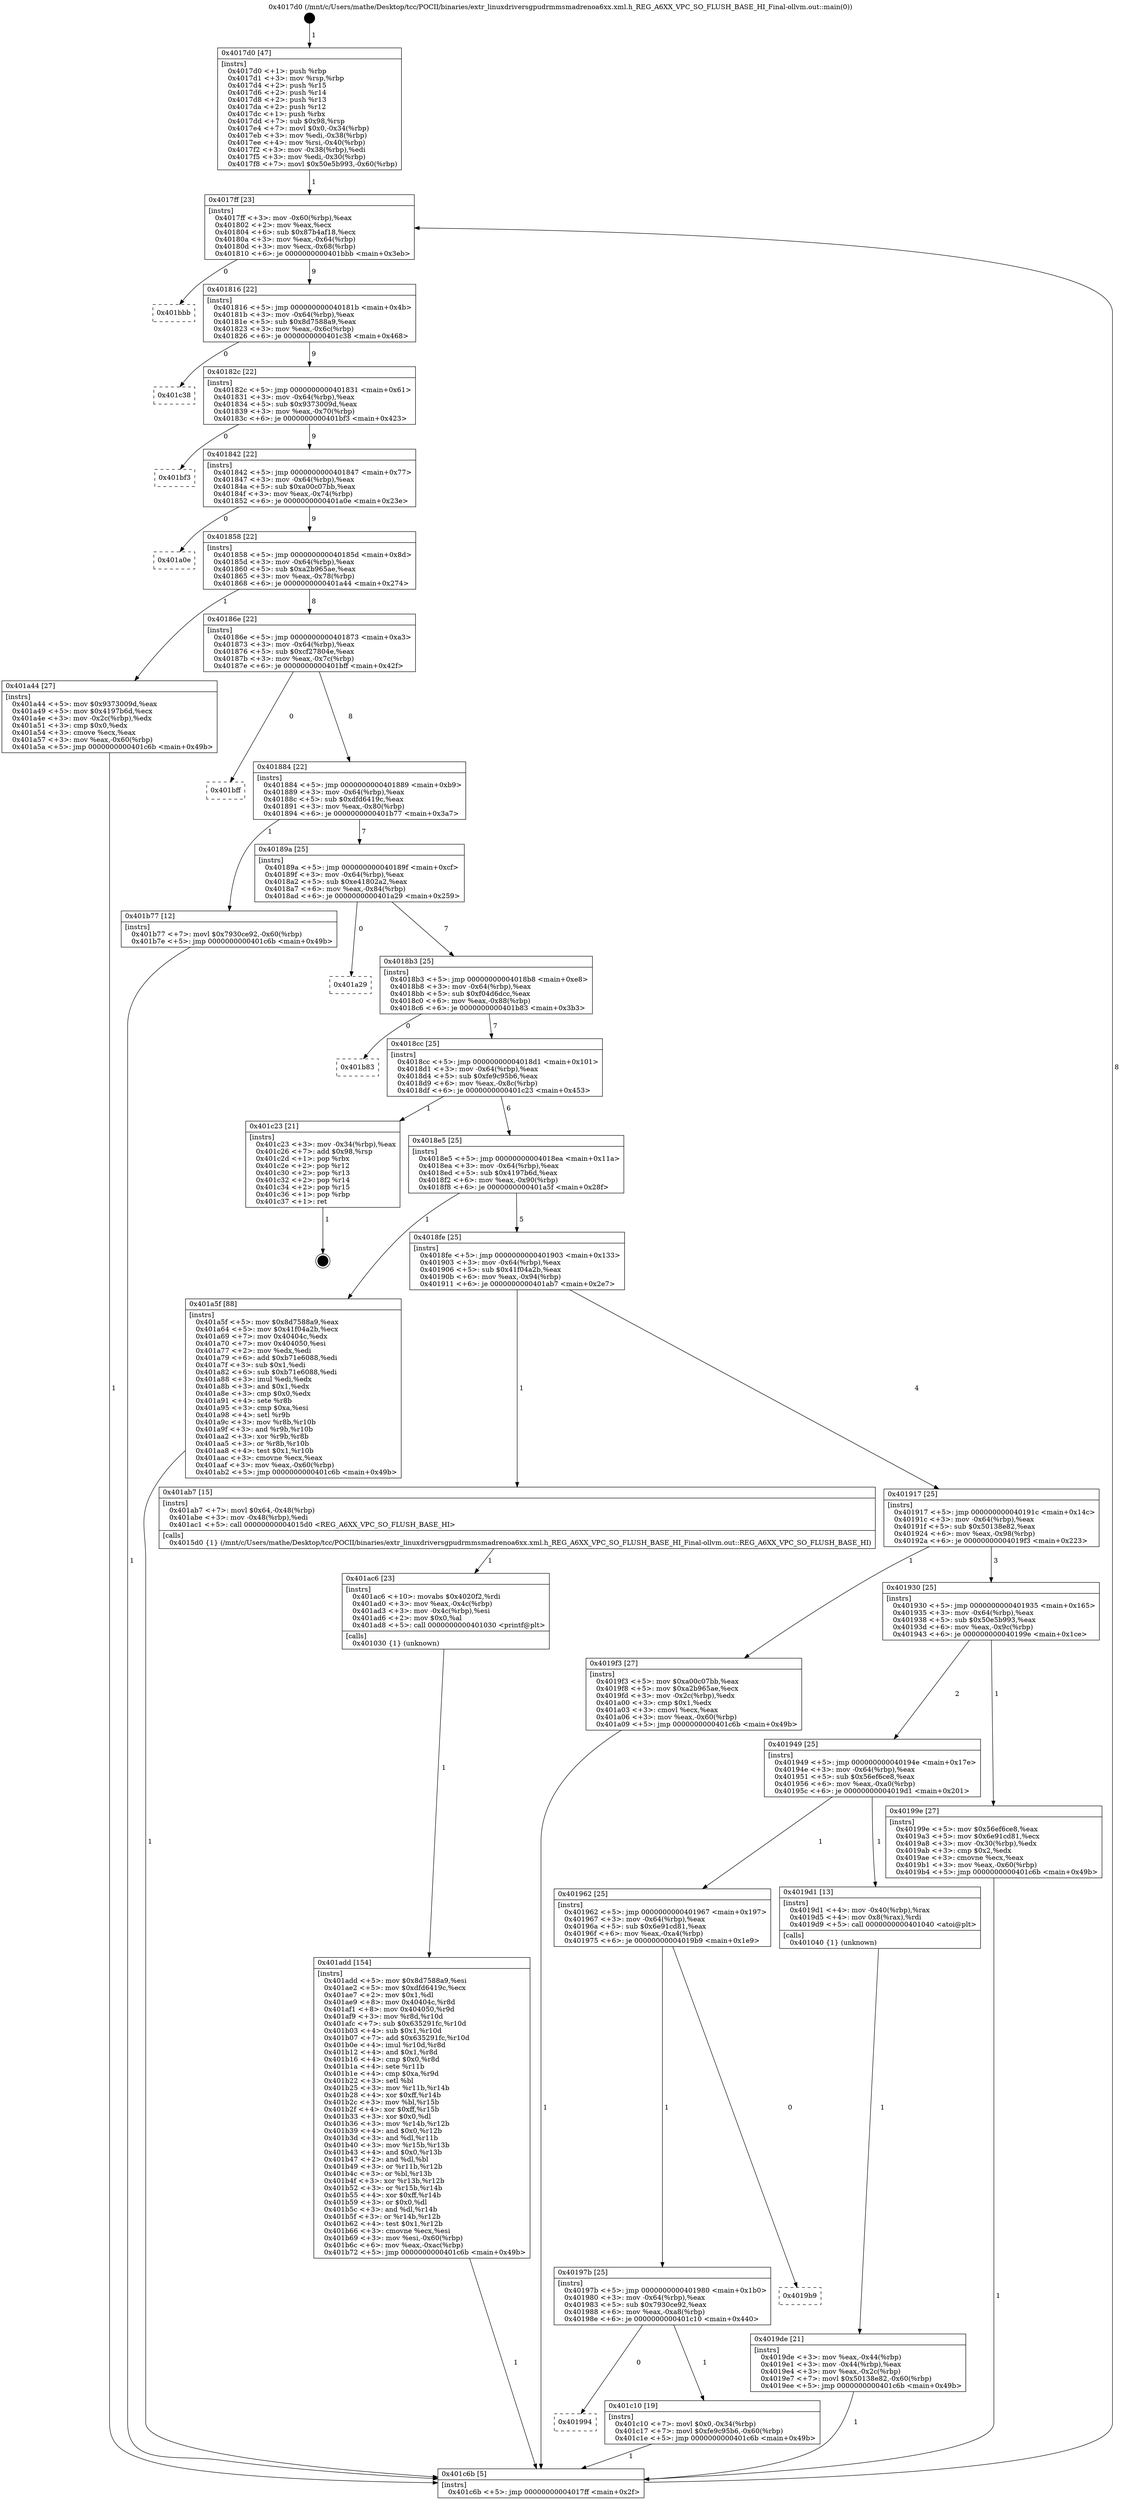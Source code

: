 digraph "0x4017d0" {
  label = "0x4017d0 (/mnt/c/Users/mathe/Desktop/tcc/POCII/binaries/extr_linuxdriversgpudrmmsmadrenoa6xx.xml.h_REG_A6XX_VPC_SO_FLUSH_BASE_HI_Final-ollvm.out::main(0))"
  labelloc = "t"
  node[shape=record]

  Entry [label="",width=0.3,height=0.3,shape=circle,fillcolor=black,style=filled]
  "0x4017ff" [label="{
     0x4017ff [23]\l
     | [instrs]\l
     &nbsp;&nbsp;0x4017ff \<+3\>: mov -0x60(%rbp),%eax\l
     &nbsp;&nbsp;0x401802 \<+2\>: mov %eax,%ecx\l
     &nbsp;&nbsp;0x401804 \<+6\>: sub $0x87b4af18,%ecx\l
     &nbsp;&nbsp;0x40180a \<+3\>: mov %eax,-0x64(%rbp)\l
     &nbsp;&nbsp;0x40180d \<+3\>: mov %ecx,-0x68(%rbp)\l
     &nbsp;&nbsp;0x401810 \<+6\>: je 0000000000401bbb \<main+0x3eb\>\l
  }"]
  "0x401bbb" [label="{
     0x401bbb\l
  }", style=dashed]
  "0x401816" [label="{
     0x401816 [22]\l
     | [instrs]\l
     &nbsp;&nbsp;0x401816 \<+5\>: jmp 000000000040181b \<main+0x4b\>\l
     &nbsp;&nbsp;0x40181b \<+3\>: mov -0x64(%rbp),%eax\l
     &nbsp;&nbsp;0x40181e \<+5\>: sub $0x8d7588a9,%eax\l
     &nbsp;&nbsp;0x401823 \<+3\>: mov %eax,-0x6c(%rbp)\l
     &nbsp;&nbsp;0x401826 \<+6\>: je 0000000000401c38 \<main+0x468\>\l
  }"]
  Exit [label="",width=0.3,height=0.3,shape=circle,fillcolor=black,style=filled,peripheries=2]
  "0x401c38" [label="{
     0x401c38\l
  }", style=dashed]
  "0x40182c" [label="{
     0x40182c [22]\l
     | [instrs]\l
     &nbsp;&nbsp;0x40182c \<+5\>: jmp 0000000000401831 \<main+0x61\>\l
     &nbsp;&nbsp;0x401831 \<+3\>: mov -0x64(%rbp),%eax\l
     &nbsp;&nbsp;0x401834 \<+5\>: sub $0x9373009d,%eax\l
     &nbsp;&nbsp;0x401839 \<+3\>: mov %eax,-0x70(%rbp)\l
     &nbsp;&nbsp;0x40183c \<+6\>: je 0000000000401bf3 \<main+0x423\>\l
  }"]
  "0x401994" [label="{
     0x401994\l
  }", style=dashed]
  "0x401bf3" [label="{
     0x401bf3\l
  }", style=dashed]
  "0x401842" [label="{
     0x401842 [22]\l
     | [instrs]\l
     &nbsp;&nbsp;0x401842 \<+5\>: jmp 0000000000401847 \<main+0x77\>\l
     &nbsp;&nbsp;0x401847 \<+3\>: mov -0x64(%rbp),%eax\l
     &nbsp;&nbsp;0x40184a \<+5\>: sub $0xa00c07bb,%eax\l
     &nbsp;&nbsp;0x40184f \<+3\>: mov %eax,-0x74(%rbp)\l
     &nbsp;&nbsp;0x401852 \<+6\>: je 0000000000401a0e \<main+0x23e\>\l
  }"]
  "0x401c10" [label="{
     0x401c10 [19]\l
     | [instrs]\l
     &nbsp;&nbsp;0x401c10 \<+7\>: movl $0x0,-0x34(%rbp)\l
     &nbsp;&nbsp;0x401c17 \<+7\>: movl $0xfe9c95b6,-0x60(%rbp)\l
     &nbsp;&nbsp;0x401c1e \<+5\>: jmp 0000000000401c6b \<main+0x49b\>\l
  }"]
  "0x401a0e" [label="{
     0x401a0e\l
  }", style=dashed]
  "0x401858" [label="{
     0x401858 [22]\l
     | [instrs]\l
     &nbsp;&nbsp;0x401858 \<+5\>: jmp 000000000040185d \<main+0x8d\>\l
     &nbsp;&nbsp;0x40185d \<+3\>: mov -0x64(%rbp),%eax\l
     &nbsp;&nbsp;0x401860 \<+5\>: sub $0xa2b965ae,%eax\l
     &nbsp;&nbsp;0x401865 \<+3\>: mov %eax,-0x78(%rbp)\l
     &nbsp;&nbsp;0x401868 \<+6\>: je 0000000000401a44 \<main+0x274\>\l
  }"]
  "0x40197b" [label="{
     0x40197b [25]\l
     | [instrs]\l
     &nbsp;&nbsp;0x40197b \<+5\>: jmp 0000000000401980 \<main+0x1b0\>\l
     &nbsp;&nbsp;0x401980 \<+3\>: mov -0x64(%rbp),%eax\l
     &nbsp;&nbsp;0x401983 \<+5\>: sub $0x7930ce92,%eax\l
     &nbsp;&nbsp;0x401988 \<+6\>: mov %eax,-0xa8(%rbp)\l
     &nbsp;&nbsp;0x40198e \<+6\>: je 0000000000401c10 \<main+0x440\>\l
  }"]
  "0x401a44" [label="{
     0x401a44 [27]\l
     | [instrs]\l
     &nbsp;&nbsp;0x401a44 \<+5\>: mov $0x9373009d,%eax\l
     &nbsp;&nbsp;0x401a49 \<+5\>: mov $0x4197b6d,%ecx\l
     &nbsp;&nbsp;0x401a4e \<+3\>: mov -0x2c(%rbp),%edx\l
     &nbsp;&nbsp;0x401a51 \<+3\>: cmp $0x0,%edx\l
     &nbsp;&nbsp;0x401a54 \<+3\>: cmove %ecx,%eax\l
     &nbsp;&nbsp;0x401a57 \<+3\>: mov %eax,-0x60(%rbp)\l
     &nbsp;&nbsp;0x401a5a \<+5\>: jmp 0000000000401c6b \<main+0x49b\>\l
  }"]
  "0x40186e" [label="{
     0x40186e [22]\l
     | [instrs]\l
     &nbsp;&nbsp;0x40186e \<+5\>: jmp 0000000000401873 \<main+0xa3\>\l
     &nbsp;&nbsp;0x401873 \<+3\>: mov -0x64(%rbp),%eax\l
     &nbsp;&nbsp;0x401876 \<+5\>: sub $0xcf27804e,%eax\l
     &nbsp;&nbsp;0x40187b \<+3\>: mov %eax,-0x7c(%rbp)\l
     &nbsp;&nbsp;0x40187e \<+6\>: je 0000000000401bff \<main+0x42f\>\l
  }"]
  "0x4019b9" [label="{
     0x4019b9\l
  }", style=dashed]
  "0x401bff" [label="{
     0x401bff\l
  }", style=dashed]
  "0x401884" [label="{
     0x401884 [22]\l
     | [instrs]\l
     &nbsp;&nbsp;0x401884 \<+5\>: jmp 0000000000401889 \<main+0xb9\>\l
     &nbsp;&nbsp;0x401889 \<+3\>: mov -0x64(%rbp),%eax\l
     &nbsp;&nbsp;0x40188c \<+5\>: sub $0xdfd6419c,%eax\l
     &nbsp;&nbsp;0x401891 \<+3\>: mov %eax,-0x80(%rbp)\l
     &nbsp;&nbsp;0x401894 \<+6\>: je 0000000000401b77 \<main+0x3a7\>\l
  }"]
  "0x401add" [label="{
     0x401add [154]\l
     | [instrs]\l
     &nbsp;&nbsp;0x401add \<+5\>: mov $0x8d7588a9,%esi\l
     &nbsp;&nbsp;0x401ae2 \<+5\>: mov $0xdfd6419c,%ecx\l
     &nbsp;&nbsp;0x401ae7 \<+2\>: mov $0x1,%dl\l
     &nbsp;&nbsp;0x401ae9 \<+8\>: mov 0x40404c,%r8d\l
     &nbsp;&nbsp;0x401af1 \<+8\>: mov 0x404050,%r9d\l
     &nbsp;&nbsp;0x401af9 \<+3\>: mov %r8d,%r10d\l
     &nbsp;&nbsp;0x401afc \<+7\>: sub $0x635291fc,%r10d\l
     &nbsp;&nbsp;0x401b03 \<+4\>: sub $0x1,%r10d\l
     &nbsp;&nbsp;0x401b07 \<+7\>: add $0x635291fc,%r10d\l
     &nbsp;&nbsp;0x401b0e \<+4\>: imul %r10d,%r8d\l
     &nbsp;&nbsp;0x401b12 \<+4\>: and $0x1,%r8d\l
     &nbsp;&nbsp;0x401b16 \<+4\>: cmp $0x0,%r8d\l
     &nbsp;&nbsp;0x401b1a \<+4\>: sete %r11b\l
     &nbsp;&nbsp;0x401b1e \<+4\>: cmp $0xa,%r9d\l
     &nbsp;&nbsp;0x401b22 \<+3\>: setl %bl\l
     &nbsp;&nbsp;0x401b25 \<+3\>: mov %r11b,%r14b\l
     &nbsp;&nbsp;0x401b28 \<+4\>: xor $0xff,%r14b\l
     &nbsp;&nbsp;0x401b2c \<+3\>: mov %bl,%r15b\l
     &nbsp;&nbsp;0x401b2f \<+4\>: xor $0xff,%r15b\l
     &nbsp;&nbsp;0x401b33 \<+3\>: xor $0x0,%dl\l
     &nbsp;&nbsp;0x401b36 \<+3\>: mov %r14b,%r12b\l
     &nbsp;&nbsp;0x401b39 \<+4\>: and $0x0,%r12b\l
     &nbsp;&nbsp;0x401b3d \<+3\>: and %dl,%r11b\l
     &nbsp;&nbsp;0x401b40 \<+3\>: mov %r15b,%r13b\l
     &nbsp;&nbsp;0x401b43 \<+4\>: and $0x0,%r13b\l
     &nbsp;&nbsp;0x401b47 \<+2\>: and %dl,%bl\l
     &nbsp;&nbsp;0x401b49 \<+3\>: or %r11b,%r12b\l
     &nbsp;&nbsp;0x401b4c \<+3\>: or %bl,%r13b\l
     &nbsp;&nbsp;0x401b4f \<+3\>: xor %r13b,%r12b\l
     &nbsp;&nbsp;0x401b52 \<+3\>: or %r15b,%r14b\l
     &nbsp;&nbsp;0x401b55 \<+4\>: xor $0xff,%r14b\l
     &nbsp;&nbsp;0x401b59 \<+3\>: or $0x0,%dl\l
     &nbsp;&nbsp;0x401b5c \<+3\>: and %dl,%r14b\l
     &nbsp;&nbsp;0x401b5f \<+3\>: or %r14b,%r12b\l
     &nbsp;&nbsp;0x401b62 \<+4\>: test $0x1,%r12b\l
     &nbsp;&nbsp;0x401b66 \<+3\>: cmovne %ecx,%esi\l
     &nbsp;&nbsp;0x401b69 \<+3\>: mov %esi,-0x60(%rbp)\l
     &nbsp;&nbsp;0x401b6c \<+6\>: mov %eax,-0xac(%rbp)\l
     &nbsp;&nbsp;0x401b72 \<+5\>: jmp 0000000000401c6b \<main+0x49b\>\l
  }"]
  "0x401b77" [label="{
     0x401b77 [12]\l
     | [instrs]\l
     &nbsp;&nbsp;0x401b77 \<+7\>: movl $0x7930ce92,-0x60(%rbp)\l
     &nbsp;&nbsp;0x401b7e \<+5\>: jmp 0000000000401c6b \<main+0x49b\>\l
  }"]
  "0x40189a" [label="{
     0x40189a [25]\l
     | [instrs]\l
     &nbsp;&nbsp;0x40189a \<+5\>: jmp 000000000040189f \<main+0xcf\>\l
     &nbsp;&nbsp;0x40189f \<+3\>: mov -0x64(%rbp),%eax\l
     &nbsp;&nbsp;0x4018a2 \<+5\>: sub $0xe41802a2,%eax\l
     &nbsp;&nbsp;0x4018a7 \<+6\>: mov %eax,-0x84(%rbp)\l
     &nbsp;&nbsp;0x4018ad \<+6\>: je 0000000000401a29 \<main+0x259\>\l
  }"]
  "0x401ac6" [label="{
     0x401ac6 [23]\l
     | [instrs]\l
     &nbsp;&nbsp;0x401ac6 \<+10\>: movabs $0x4020f2,%rdi\l
     &nbsp;&nbsp;0x401ad0 \<+3\>: mov %eax,-0x4c(%rbp)\l
     &nbsp;&nbsp;0x401ad3 \<+3\>: mov -0x4c(%rbp),%esi\l
     &nbsp;&nbsp;0x401ad6 \<+2\>: mov $0x0,%al\l
     &nbsp;&nbsp;0x401ad8 \<+5\>: call 0000000000401030 \<printf@plt\>\l
     | [calls]\l
     &nbsp;&nbsp;0x401030 \{1\} (unknown)\l
  }"]
  "0x401a29" [label="{
     0x401a29\l
  }", style=dashed]
  "0x4018b3" [label="{
     0x4018b3 [25]\l
     | [instrs]\l
     &nbsp;&nbsp;0x4018b3 \<+5\>: jmp 00000000004018b8 \<main+0xe8\>\l
     &nbsp;&nbsp;0x4018b8 \<+3\>: mov -0x64(%rbp),%eax\l
     &nbsp;&nbsp;0x4018bb \<+5\>: sub $0xf04d6dcc,%eax\l
     &nbsp;&nbsp;0x4018c0 \<+6\>: mov %eax,-0x88(%rbp)\l
     &nbsp;&nbsp;0x4018c6 \<+6\>: je 0000000000401b83 \<main+0x3b3\>\l
  }"]
  "0x4019de" [label="{
     0x4019de [21]\l
     | [instrs]\l
     &nbsp;&nbsp;0x4019de \<+3\>: mov %eax,-0x44(%rbp)\l
     &nbsp;&nbsp;0x4019e1 \<+3\>: mov -0x44(%rbp),%eax\l
     &nbsp;&nbsp;0x4019e4 \<+3\>: mov %eax,-0x2c(%rbp)\l
     &nbsp;&nbsp;0x4019e7 \<+7\>: movl $0x50138e82,-0x60(%rbp)\l
     &nbsp;&nbsp;0x4019ee \<+5\>: jmp 0000000000401c6b \<main+0x49b\>\l
  }"]
  "0x401b83" [label="{
     0x401b83\l
  }", style=dashed]
  "0x4018cc" [label="{
     0x4018cc [25]\l
     | [instrs]\l
     &nbsp;&nbsp;0x4018cc \<+5\>: jmp 00000000004018d1 \<main+0x101\>\l
     &nbsp;&nbsp;0x4018d1 \<+3\>: mov -0x64(%rbp),%eax\l
     &nbsp;&nbsp;0x4018d4 \<+5\>: sub $0xfe9c95b6,%eax\l
     &nbsp;&nbsp;0x4018d9 \<+6\>: mov %eax,-0x8c(%rbp)\l
     &nbsp;&nbsp;0x4018df \<+6\>: je 0000000000401c23 \<main+0x453\>\l
  }"]
  "0x401962" [label="{
     0x401962 [25]\l
     | [instrs]\l
     &nbsp;&nbsp;0x401962 \<+5\>: jmp 0000000000401967 \<main+0x197\>\l
     &nbsp;&nbsp;0x401967 \<+3\>: mov -0x64(%rbp),%eax\l
     &nbsp;&nbsp;0x40196a \<+5\>: sub $0x6e91cd81,%eax\l
     &nbsp;&nbsp;0x40196f \<+6\>: mov %eax,-0xa4(%rbp)\l
     &nbsp;&nbsp;0x401975 \<+6\>: je 00000000004019b9 \<main+0x1e9\>\l
  }"]
  "0x401c23" [label="{
     0x401c23 [21]\l
     | [instrs]\l
     &nbsp;&nbsp;0x401c23 \<+3\>: mov -0x34(%rbp),%eax\l
     &nbsp;&nbsp;0x401c26 \<+7\>: add $0x98,%rsp\l
     &nbsp;&nbsp;0x401c2d \<+1\>: pop %rbx\l
     &nbsp;&nbsp;0x401c2e \<+2\>: pop %r12\l
     &nbsp;&nbsp;0x401c30 \<+2\>: pop %r13\l
     &nbsp;&nbsp;0x401c32 \<+2\>: pop %r14\l
     &nbsp;&nbsp;0x401c34 \<+2\>: pop %r15\l
     &nbsp;&nbsp;0x401c36 \<+1\>: pop %rbp\l
     &nbsp;&nbsp;0x401c37 \<+1\>: ret\l
  }"]
  "0x4018e5" [label="{
     0x4018e5 [25]\l
     | [instrs]\l
     &nbsp;&nbsp;0x4018e5 \<+5\>: jmp 00000000004018ea \<main+0x11a\>\l
     &nbsp;&nbsp;0x4018ea \<+3\>: mov -0x64(%rbp),%eax\l
     &nbsp;&nbsp;0x4018ed \<+5\>: sub $0x4197b6d,%eax\l
     &nbsp;&nbsp;0x4018f2 \<+6\>: mov %eax,-0x90(%rbp)\l
     &nbsp;&nbsp;0x4018f8 \<+6\>: je 0000000000401a5f \<main+0x28f\>\l
  }"]
  "0x4019d1" [label="{
     0x4019d1 [13]\l
     | [instrs]\l
     &nbsp;&nbsp;0x4019d1 \<+4\>: mov -0x40(%rbp),%rax\l
     &nbsp;&nbsp;0x4019d5 \<+4\>: mov 0x8(%rax),%rdi\l
     &nbsp;&nbsp;0x4019d9 \<+5\>: call 0000000000401040 \<atoi@plt\>\l
     | [calls]\l
     &nbsp;&nbsp;0x401040 \{1\} (unknown)\l
  }"]
  "0x401a5f" [label="{
     0x401a5f [88]\l
     | [instrs]\l
     &nbsp;&nbsp;0x401a5f \<+5\>: mov $0x8d7588a9,%eax\l
     &nbsp;&nbsp;0x401a64 \<+5\>: mov $0x41f04a2b,%ecx\l
     &nbsp;&nbsp;0x401a69 \<+7\>: mov 0x40404c,%edx\l
     &nbsp;&nbsp;0x401a70 \<+7\>: mov 0x404050,%esi\l
     &nbsp;&nbsp;0x401a77 \<+2\>: mov %edx,%edi\l
     &nbsp;&nbsp;0x401a79 \<+6\>: add $0xb71e6088,%edi\l
     &nbsp;&nbsp;0x401a7f \<+3\>: sub $0x1,%edi\l
     &nbsp;&nbsp;0x401a82 \<+6\>: sub $0xb71e6088,%edi\l
     &nbsp;&nbsp;0x401a88 \<+3\>: imul %edi,%edx\l
     &nbsp;&nbsp;0x401a8b \<+3\>: and $0x1,%edx\l
     &nbsp;&nbsp;0x401a8e \<+3\>: cmp $0x0,%edx\l
     &nbsp;&nbsp;0x401a91 \<+4\>: sete %r8b\l
     &nbsp;&nbsp;0x401a95 \<+3\>: cmp $0xa,%esi\l
     &nbsp;&nbsp;0x401a98 \<+4\>: setl %r9b\l
     &nbsp;&nbsp;0x401a9c \<+3\>: mov %r8b,%r10b\l
     &nbsp;&nbsp;0x401a9f \<+3\>: and %r9b,%r10b\l
     &nbsp;&nbsp;0x401aa2 \<+3\>: xor %r9b,%r8b\l
     &nbsp;&nbsp;0x401aa5 \<+3\>: or %r8b,%r10b\l
     &nbsp;&nbsp;0x401aa8 \<+4\>: test $0x1,%r10b\l
     &nbsp;&nbsp;0x401aac \<+3\>: cmovne %ecx,%eax\l
     &nbsp;&nbsp;0x401aaf \<+3\>: mov %eax,-0x60(%rbp)\l
     &nbsp;&nbsp;0x401ab2 \<+5\>: jmp 0000000000401c6b \<main+0x49b\>\l
  }"]
  "0x4018fe" [label="{
     0x4018fe [25]\l
     | [instrs]\l
     &nbsp;&nbsp;0x4018fe \<+5\>: jmp 0000000000401903 \<main+0x133\>\l
     &nbsp;&nbsp;0x401903 \<+3\>: mov -0x64(%rbp),%eax\l
     &nbsp;&nbsp;0x401906 \<+5\>: sub $0x41f04a2b,%eax\l
     &nbsp;&nbsp;0x40190b \<+6\>: mov %eax,-0x94(%rbp)\l
     &nbsp;&nbsp;0x401911 \<+6\>: je 0000000000401ab7 \<main+0x2e7\>\l
  }"]
  "0x4017d0" [label="{
     0x4017d0 [47]\l
     | [instrs]\l
     &nbsp;&nbsp;0x4017d0 \<+1\>: push %rbp\l
     &nbsp;&nbsp;0x4017d1 \<+3\>: mov %rsp,%rbp\l
     &nbsp;&nbsp;0x4017d4 \<+2\>: push %r15\l
     &nbsp;&nbsp;0x4017d6 \<+2\>: push %r14\l
     &nbsp;&nbsp;0x4017d8 \<+2\>: push %r13\l
     &nbsp;&nbsp;0x4017da \<+2\>: push %r12\l
     &nbsp;&nbsp;0x4017dc \<+1\>: push %rbx\l
     &nbsp;&nbsp;0x4017dd \<+7\>: sub $0x98,%rsp\l
     &nbsp;&nbsp;0x4017e4 \<+7\>: movl $0x0,-0x34(%rbp)\l
     &nbsp;&nbsp;0x4017eb \<+3\>: mov %edi,-0x38(%rbp)\l
     &nbsp;&nbsp;0x4017ee \<+4\>: mov %rsi,-0x40(%rbp)\l
     &nbsp;&nbsp;0x4017f2 \<+3\>: mov -0x38(%rbp),%edi\l
     &nbsp;&nbsp;0x4017f5 \<+3\>: mov %edi,-0x30(%rbp)\l
     &nbsp;&nbsp;0x4017f8 \<+7\>: movl $0x50e5b993,-0x60(%rbp)\l
  }"]
  "0x401ab7" [label="{
     0x401ab7 [15]\l
     | [instrs]\l
     &nbsp;&nbsp;0x401ab7 \<+7\>: movl $0x64,-0x48(%rbp)\l
     &nbsp;&nbsp;0x401abe \<+3\>: mov -0x48(%rbp),%edi\l
     &nbsp;&nbsp;0x401ac1 \<+5\>: call 00000000004015d0 \<REG_A6XX_VPC_SO_FLUSH_BASE_HI\>\l
     | [calls]\l
     &nbsp;&nbsp;0x4015d0 \{1\} (/mnt/c/Users/mathe/Desktop/tcc/POCII/binaries/extr_linuxdriversgpudrmmsmadrenoa6xx.xml.h_REG_A6XX_VPC_SO_FLUSH_BASE_HI_Final-ollvm.out::REG_A6XX_VPC_SO_FLUSH_BASE_HI)\l
  }"]
  "0x401917" [label="{
     0x401917 [25]\l
     | [instrs]\l
     &nbsp;&nbsp;0x401917 \<+5\>: jmp 000000000040191c \<main+0x14c\>\l
     &nbsp;&nbsp;0x40191c \<+3\>: mov -0x64(%rbp),%eax\l
     &nbsp;&nbsp;0x40191f \<+5\>: sub $0x50138e82,%eax\l
     &nbsp;&nbsp;0x401924 \<+6\>: mov %eax,-0x98(%rbp)\l
     &nbsp;&nbsp;0x40192a \<+6\>: je 00000000004019f3 \<main+0x223\>\l
  }"]
  "0x401c6b" [label="{
     0x401c6b [5]\l
     | [instrs]\l
     &nbsp;&nbsp;0x401c6b \<+5\>: jmp 00000000004017ff \<main+0x2f\>\l
  }"]
  "0x4019f3" [label="{
     0x4019f3 [27]\l
     | [instrs]\l
     &nbsp;&nbsp;0x4019f3 \<+5\>: mov $0xa00c07bb,%eax\l
     &nbsp;&nbsp;0x4019f8 \<+5\>: mov $0xa2b965ae,%ecx\l
     &nbsp;&nbsp;0x4019fd \<+3\>: mov -0x2c(%rbp),%edx\l
     &nbsp;&nbsp;0x401a00 \<+3\>: cmp $0x1,%edx\l
     &nbsp;&nbsp;0x401a03 \<+3\>: cmovl %ecx,%eax\l
     &nbsp;&nbsp;0x401a06 \<+3\>: mov %eax,-0x60(%rbp)\l
     &nbsp;&nbsp;0x401a09 \<+5\>: jmp 0000000000401c6b \<main+0x49b\>\l
  }"]
  "0x401930" [label="{
     0x401930 [25]\l
     | [instrs]\l
     &nbsp;&nbsp;0x401930 \<+5\>: jmp 0000000000401935 \<main+0x165\>\l
     &nbsp;&nbsp;0x401935 \<+3\>: mov -0x64(%rbp),%eax\l
     &nbsp;&nbsp;0x401938 \<+5\>: sub $0x50e5b993,%eax\l
     &nbsp;&nbsp;0x40193d \<+6\>: mov %eax,-0x9c(%rbp)\l
     &nbsp;&nbsp;0x401943 \<+6\>: je 000000000040199e \<main+0x1ce\>\l
  }"]
  "0x401949" [label="{
     0x401949 [25]\l
     | [instrs]\l
     &nbsp;&nbsp;0x401949 \<+5\>: jmp 000000000040194e \<main+0x17e\>\l
     &nbsp;&nbsp;0x40194e \<+3\>: mov -0x64(%rbp),%eax\l
     &nbsp;&nbsp;0x401951 \<+5\>: sub $0x56ef6ce8,%eax\l
     &nbsp;&nbsp;0x401956 \<+6\>: mov %eax,-0xa0(%rbp)\l
     &nbsp;&nbsp;0x40195c \<+6\>: je 00000000004019d1 \<main+0x201\>\l
  }"]
  "0x40199e" [label="{
     0x40199e [27]\l
     | [instrs]\l
     &nbsp;&nbsp;0x40199e \<+5\>: mov $0x56ef6ce8,%eax\l
     &nbsp;&nbsp;0x4019a3 \<+5\>: mov $0x6e91cd81,%ecx\l
     &nbsp;&nbsp;0x4019a8 \<+3\>: mov -0x30(%rbp),%edx\l
     &nbsp;&nbsp;0x4019ab \<+3\>: cmp $0x2,%edx\l
     &nbsp;&nbsp;0x4019ae \<+3\>: cmovne %ecx,%eax\l
     &nbsp;&nbsp;0x4019b1 \<+3\>: mov %eax,-0x60(%rbp)\l
     &nbsp;&nbsp;0x4019b4 \<+5\>: jmp 0000000000401c6b \<main+0x49b\>\l
  }"]
  Entry -> "0x4017d0" [label=" 1"]
  "0x4017ff" -> "0x401bbb" [label=" 0"]
  "0x4017ff" -> "0x401816" [label=" 9"]
  "0x401c23" -> Exit [label=" 1"]
  "0x401816" -> "0x401c38" [label=" 0"]
  "0x401816" -> "0x40182c" [label=" 9"]
  "0x401c10" -> "0x401c6b" [label=" 1"]
  "0x40182c" -> "0x401bf3" [label=" 0"]
  "0x40182c" -> "0x401842" [label=" 9"]
  "0x40197b" -> "0x401994" [label=" 0"]
  "0x401842" -> "0x401a0e" [label=" 0"]
  "0x401842" -> "0x401858" [label=" 9"]
  "0x40197b" -> "0x401c10" [label=" 1"]
  "0x401858" -> "0x401a44" [label=" 1"]
  "0x401858" -> "0x40186e" [label=" 8"]
  "0x401962" -> "0x40197b" [label=" 1"]
  "0x40186e" -> "0x401bff" [label=" 0"]
  "0x40186e" -> "0x401884" [label=" 8"]
  "0x401962" -> "0x4019b9" [label=" 0"]
  "0x401884" -> "0x401b77" [label=" 1"]
  "0x401884" -> "0x40189a" [label=" 7"]
  "0x401b77" -> "0x401c6b" [label=" 1"]
  "0x40189a" -> "0x401a29" [label=" 0"]
  "0x40189a" -> "0x4018b3" [label=" 7"]
  "0x401add" -> "0x401c6b" [label=" 1"]
  "0x4018b3" -> "0x401b83" [label=" 0"]
  "0x4018b3" -> "0x4018cc" [label=" 7"]
  "0x401ac6" -> "0x401add" [label=" 1"]
  "0x4018cc" -> "0x401c23" [label=" 1"]
  "0x4018cc" -> "0x4018e5" [label=" 6"]
  "0x401ab7" -> "0x401ac6" [label=" 1"]
  "0x4018e5" -> "0x401a5f" [label=" 1"]
  "0x4018e5" -> "0x4018fe" [label=" 5"]
  "0x401a5f" -> "0x401c6b" [label=" 1"]
  "0x4018fe" -> "0x401ab7" [label=" 1"]
  "0x4018fe" -> "0x401917" [label=" 4"]
  "0x4019f3" -> "0x401c6b" [label=" 1"]
  "0x401917" -> "0x4019f3" [label=" 1"]
  "0x401917" -> "0x401930" [label=" 3"]
  "0x4019de" -> "0x401c6b" [label=" 1"]
  "0x401930" -> "0x40199e" [label=" 1"]
  "0x401930" -> "0x401949" [label=" 2"]
  "0x40199e" -> "0x401c6b" [label=" 1"]
  "0x4017d0" -> "0x4017ff" [label=" 1"]
  "0x401c6b" -> "0x4017ff" [label=" 8"]
  "0x401a44" -> "0x401c6b" [label=" 1"]
  "0x401949" -> "0x4019d1" [label=" 1"]
  "0x401949" -> "0x401962" [label=" 1"]
  "0x4019d1" -> "0x4019de" [label=" 1"]
}

